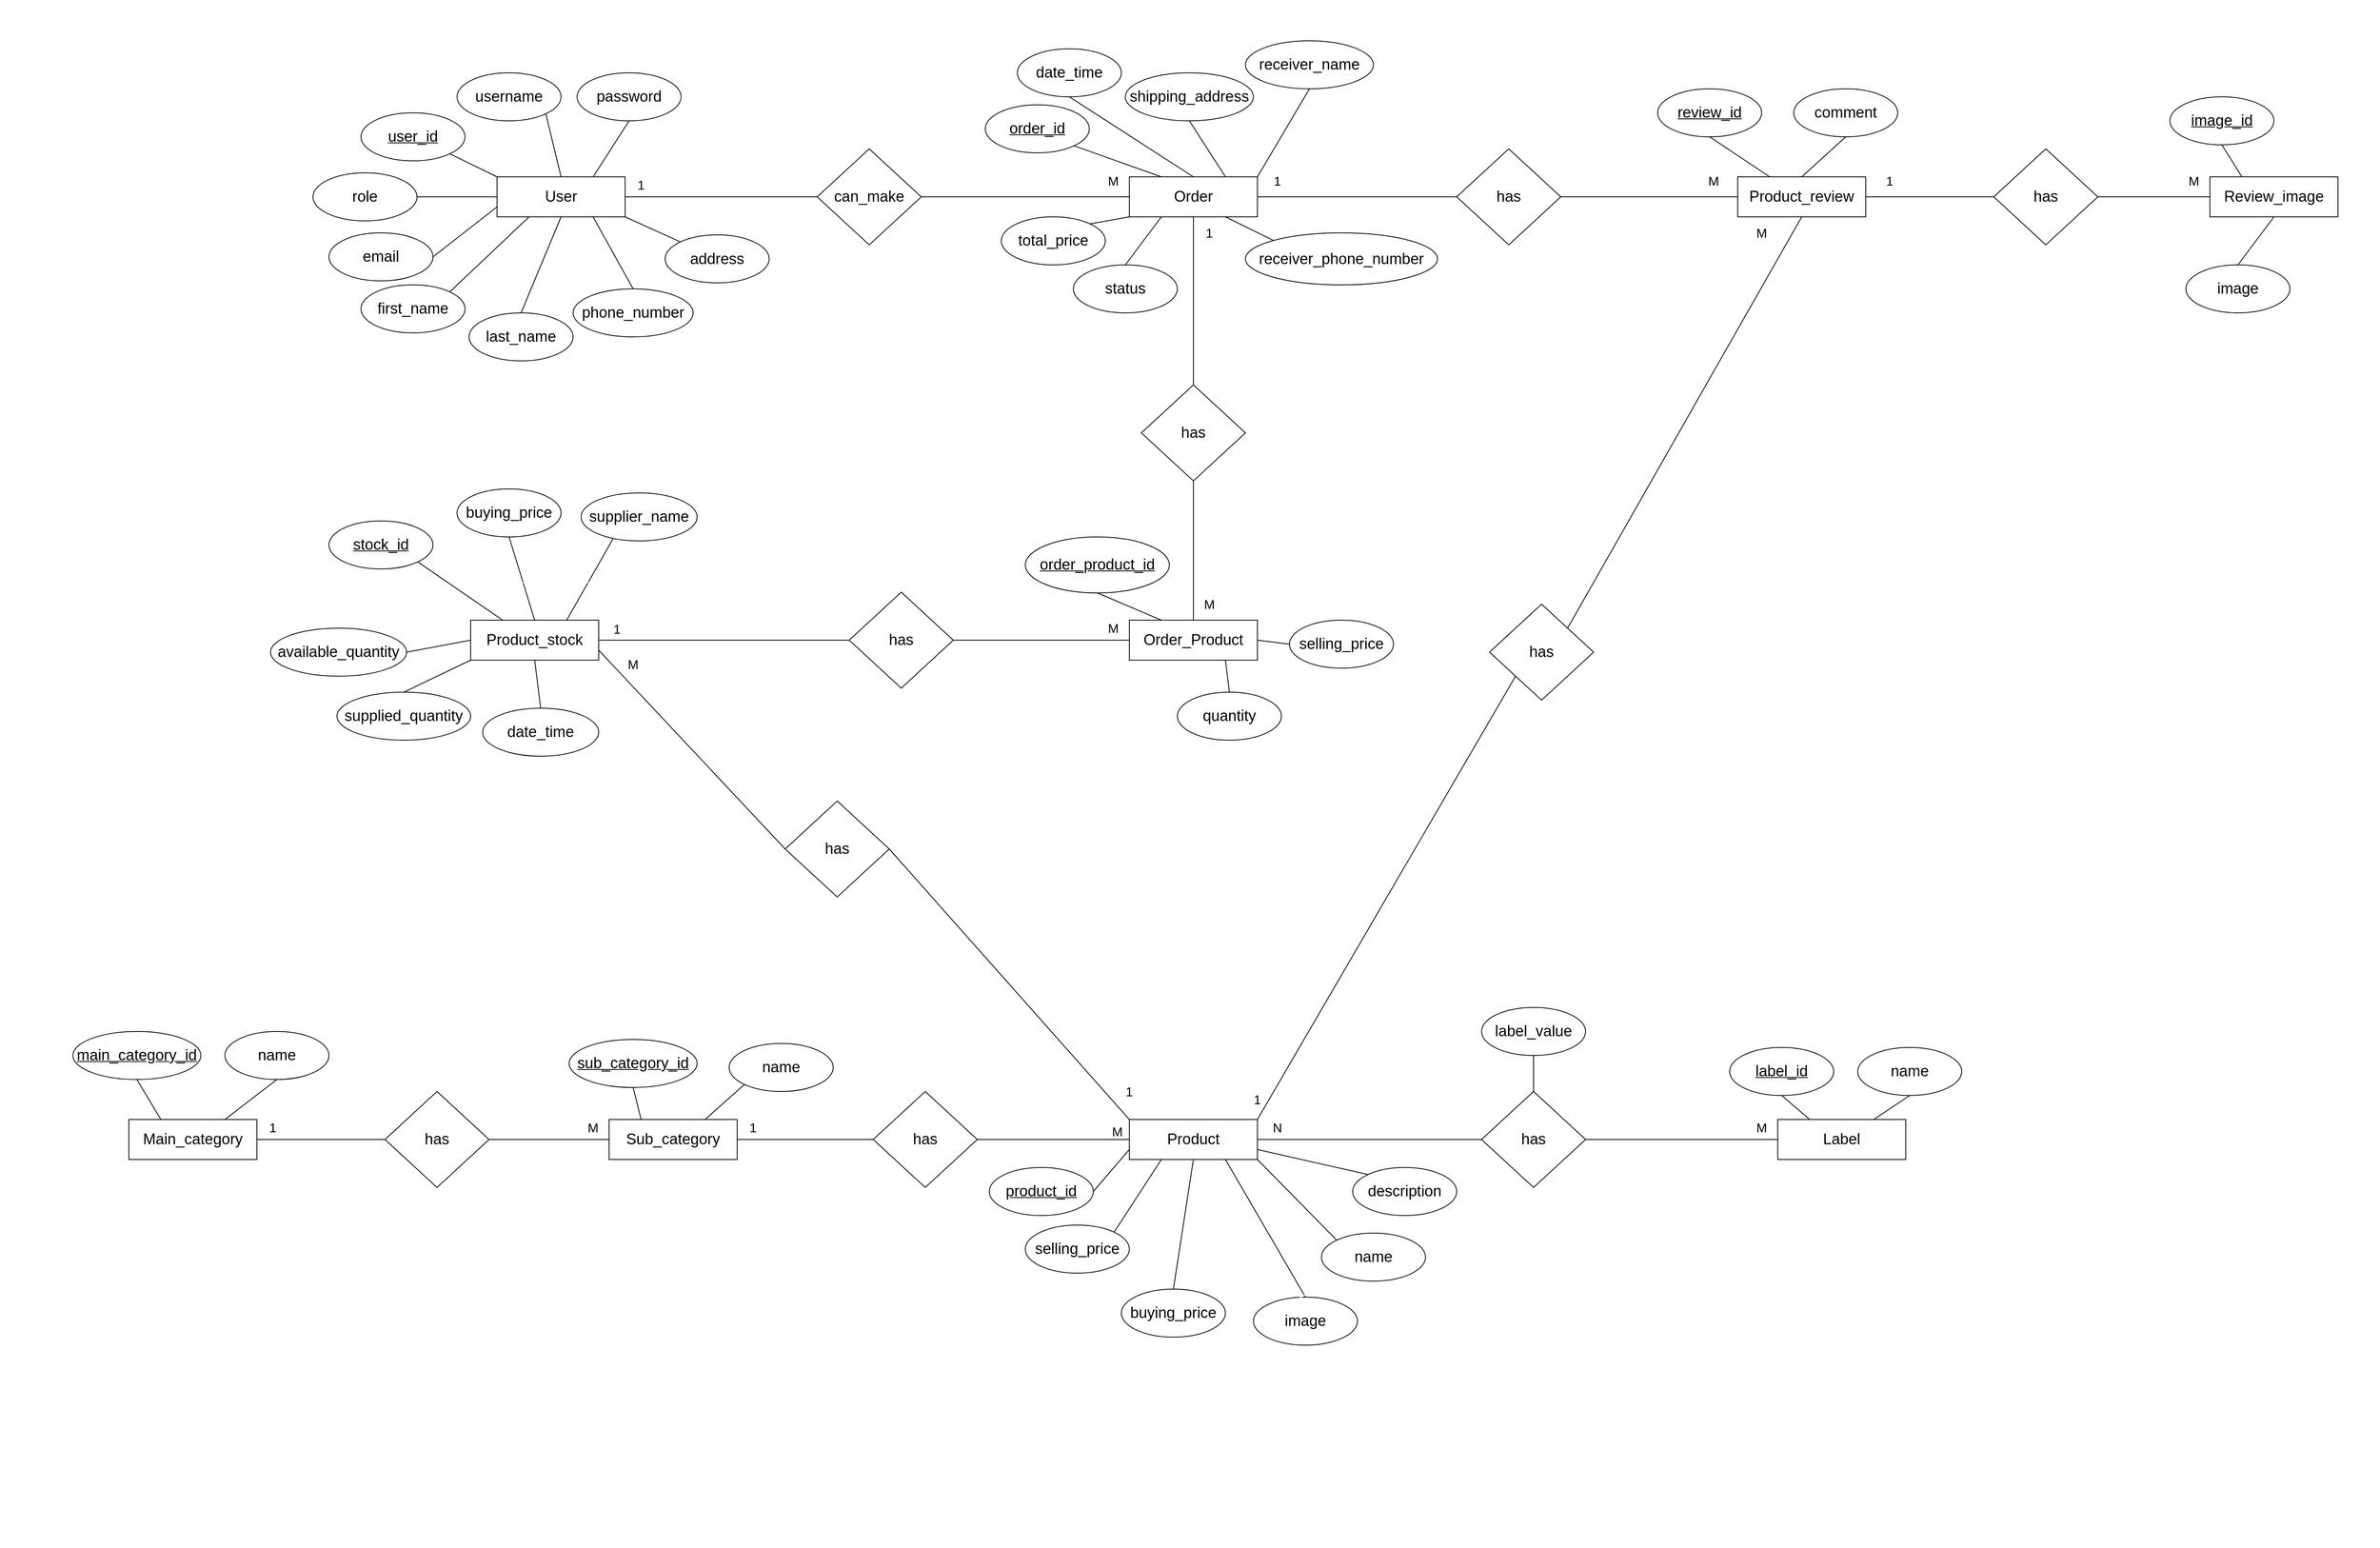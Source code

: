 <mxfile version="22.1.2" type="device">
  <diagram name="Page-1" id="7Yz-imdZJKy3MIvvR51y">
    <mxGraphModel dx="1883" dy="1245" grid="1" gridSize="10" guides="1" tooltips="1" connect="1" arrows="1" fold="1" page="1" pageScale="1" pageWidth="1169" pageHeight="827" math="0" shadow="0">
      <root>
        <mxCell id="0" />
        <mxCell id="1" parent="0" />
        <mxCell id="LKxDc_k9m3ftpOgiHhwN-1" value="&lt;font style=&quot;font-size: 19px;&quot;&gt;User&lt;/font&gt;" style="rounded=0;whiteSpace=wrap;html=1;" parent="1" vertex="1">
          <mxGeometry x="-30" y="10" width="160" height="50" as="geometry" />
        </mxCell>
        <mxCell id="LKxDc_k9m3ftpOgiHhwN-2" value="&lt;font style=&quot;font-size: 19px;&quot;&gt;Product&lt;/font&gt;" style="rounded=0;whiteSpace=wrap;html=1;" parent="1" vertex="1">
          <mxGeometry x="760" y="1188" width="160" height="50" as="geometry" />
        </mxCell>
        <mxCell id="LKxDc_k9m3ftpOgiHhwN-3" value="&lt;font style=&quot;font-size: 19px;&quot;&gt;Sub_category&lt;/font&gt;" style="rounded=0;whiteSpace=wrap;html=1;" parent="1" vertex="1">
          <mxGeometry x="110" y="1188" width="160" height="50" as="geometry" />
        </mxCell>
        <mxCell id="LKxDc_k9m3ftpOgiHhwN-4" value="&lt;font style=&quot;font-size: 19px;&quot;&gt;Label&lt;/font&gt;" style="rounded=0;whiteSpace=wrap;html=1;" parent="1" vertex="1">
          <mxGeometry x="1570" y="1188" width="160" height="50" as="geometry" />
        </mxCell>
        <mxCell id="LKxDc_k9m3ftpOgiHhwN-5" value="&lt;font style=&quot;font-size: 19px;&quot;&gt;Order&lt;/font&gt;" style="rounded=0;whiteSpace=wrap;html=1;" parent="1" vertex="1">
          <mxGeometry x="760" y="10" width="160" height="50" as="geometry" />
        </mxCell>
        <mxCell id="LKxDc_k9m3ftpOgiHhwN-6" value="&lt;font style=&quot;font-size: 19px;&quot;&gt;can_make&lt;/font&gt;" style="rhombus;whiteSpace=wrap;html=1;" parent="1" vertex="1">
          <mxGeometry x="370" y="-25" width="130" height="120" as="geometry" />
        </mxCell>
        <mxCell id="LKxDc_k9m3ftpOgiHhwN-7" value="" style="endArrow=none;html=1;rounded=0;exitX=1;exitY=0.5;exitDx=0;exitDy=0;" parent="1" source="LKxDc_k9m3ftpOgiHhwN-1" target="LKxDc_k9m3ftpOgiHhwN-6" edge="1">
          <mxGeometry width="50" height="50" relative="1" as="geometry">
            <mxPoint x="500" y="330" as="sourcePoint" />
            <mxPoint x="550" y="280" as="targetPoint" />
          </mxGeometry>
        </mxCell>
        <mxCell id="LKxDc_k9m3ftpOgiHhwN-8" value="" style="endArrow=none;html=1;rounded=0;exitX=1;exitY=0.5;exitDx=0;exitDy=0;entryX=0;entryY=0.5;entryDx=0;entryDy=0;" parent="1" source="LKxDc_k9m3ftpOgiHhwN-6" target="LKxDc_k9m3ftpOgiHhwN-5" edge="1">
          <mxGeometry width="50" height="50" relative="1" as="geometry">
            <mxPoint x="500" y="144.5" as="sourcePoint" />
            <mxPoint x="590" y="160" as="targetPoint" />
          </mxGeometry>
        </mxCell>
        <mxCell id="LKxDc_k9m3ftpOgiHhwN-9" value="&lt;font style=&quot;font-size: 16px;&quot;&gt;M&lt;/font&gt;" style="text;html=1;strokeColor=none;fillColor=none;align=center;verticalAlign=middle;whiteSpace=wrap;rounded=0;" parent="1" vertex="1">
          <mxGeometry x="710" width="60" height="30" as="geometry" />
        </mxCell>
        <mxCell id="LKxDc_k9m3ftpOgiHhwN-10" value="&lt;font style=&quot;font-size: 16px;&quot;&gt;1&lt;/font&gt;" style="text;html=1;strokeColor=none;fillColor=none;align=center;verticalAlign=middle;whiteSpace=wrap;rounded=0;" parent="1" vertex="1">
          <mxGeometry x="120" y="5" width="60" height="30" as="geometry" />
        </mxCell>
        <mxCell id="LKxDc_k9m3ftpOgiHhwN-11" value="&lt;font style=&quot;font-size: 19px;&quot;&gt;has&lt;/font&gt;" style="rhombus;whiteSpace=wrap;html=1;" parent="1" vertex="1">
          <mxGeometry x="440" y="1153" width="130" height="120" as="geometry" />
        </mxCell>
        <mxCell id="LKxDc_k9m3ftpOgiHhwN-12" value="" style="endArrow=none;html=1;rounded=0;entryX=0;entryY=0.5;entryDx=0;entryDy=0;exitX=1;exitY=0.5;exitDx=0;exitDy=0;" parent="1" source="LKxDc_k9m3ftpOgiHhwN-3" target="LKxDc_k9m3ftpOgiHhwN-11" edge="1">
          <mxGeometry width="50" height="50" relative="1" as="geometry">
            <mxPoint x="1130" y="878" as="sourcePoint" />
            <mxPoint x="1140" y="988" as="targetPoint" />
          </mxGeometry>
        </mxCell>
        <mxCell id="LKxDc_k9m3ftpOgiHhwN-13" value="" style="endArrow=none;html=1;rounded=0;exitX=0;exitY=0.5;exitDx=0;exitDy=0;entryX=1;entryY=0.5;entryDx=0;entryDy=0;" parent="1" source="LKxDc_k9m3ftpOgiHhwN-2" target="LKxDc_k9m3ftpOgiHhwN-11" edge="1">
          <mxGeometry width="50" height="50" relative="1" as="geometry">
            <mxPoint x="240" y="878" as="sourcePoint" />
            <mxPoint x="350" y="878" as="targetPoint" />
          </mxGeometry>
        </mxCell>
        <mxCell id="LKxDc_k9m3ftpOgiHhwN-14" value="&lt;font style=&quot;font-size: 16px;&quot;&gt;1&lt;/font&gt;" style="text;html=1;strokeColor=none;fillColor=none;align=center;verticalAlign=middle;whiteSpace=wrap;rounded=0;" parent="1" vertex="1">
          <mxGeometry x="260" y="1183" width="60" height="30" as="geometry" />
        </mxCell>
        <mxCell id="LKxDc_k9m3ftpOgiHhwN-17" value="" style="endArrow=none;html=1;rounded=0;exitX=0.5;exitY=1;exitDx=0;exitDy=0;entryX=0.5;entryY=0;entryDx=0;entryDy=0;" parent="1" source="LKxDc_k9m3ftpOgiHhwN-5" target="8OxAJjgefpx5JHrnj4Tz-42" edge="1">
          <mxGeometry width="50" height="50" relative="1" as="geometry">
            <mxPoint x="860" y="320" as="sourcePoint" />
            <mxPoint x="840" y="280" as="targetPoint" />
          </mxGeometry>
        </mxCell>
        <mxCell id="LKxDc_k9m3ftpOgiHhwN-19" value="&lt;font style=&quot;font-size: 16px;&quot;&gt;1&lt;br&gt;&lt;/font&gt;" style="text;html=1;strokeColor=none;fillColor=none;align=center;verticalAlign=middle;whiteSpace=wrap;rounded=0;" parent="1" vertex="1">
          <mxGeometry x="830" y="65" width="60" height="30" as="geometry" />
        </mxCell>
        <mxCell id="LKxDc_k9m3ftpOgiHhwN-20" value="&lt;font style=&quot;font-size: 16px;&quot;&gt;M&lt;/font&gt;" style="text;html=1;strokeColor=none;fillColor=none;align=center;verticalAlign=middle;whiteSpace=wrap;rounded=0;" parent="1" vertex="1">
          <mxGeometry x="715" y="1188" width="60" height="30" as="geometry" />
        </mxCell>
        <mxCell id="LKxDc_k9m3ftpOgiHhwN-21" value="&lt;font style=&quot;font-size: 19px;&quot;&gt;has&lt;/font&gt;" style="rhombus;whiteSpace=wrap;html=1;" parent="1" vertex="1">
          <mxGeometry x="1200" y="1153" width="130" height="120" as="geometry" />
        </mxCell>
        <mxCell id="LKxDc_k9m3ftpOgiHhwN-22" value="" style="endArrow=none;html=1;rounded=0;exitX=1;exitY=0.5;exitDx=0;exitDy=0;entryX=0;entryY=0.5;entryDx=0;entryDy=0;" parent="1" source="LKxDc_k9m3ftpOgiHhwN-2" target="LKxDc_k9m3ftpOgiHhwN-21" edge="1">
          <mxGeometry width="50" height="50" relative="1" as="geometry">
            <mxPoint x="1320" y="662.5" as="sourcePoint" />
            <mxPoint x="1440" y="662.5" as="targetPoint" />
          </mxGeometry>
        </mxCell>
        <mxCell id="LKxDc_k9m3ftpOgiHhwN-23" value="" style="endArrow=none;html=1;rounded=0;exitX=1;exitY=0.5;exitDx=0;exitDy=0;entryX=0;entryY=0.5;entryDx=0;entryDy=0;" parent="1" source="LKxDc_k9m3ftpOgiHhwN-21" target="LKxDc_k9m3ftpOgiHhwN-4" edge="1">
          <mxGeometry width="50" height="50" relative="1" as="geometry">
            <mxPoint x="790" y="683" as="sourcePoint" />
            <mxPoint x="910" y="683" as="targetPoint" />
          </mxGeometry>
        </mxCell>
        <mxCell id="LKxDc_k9m3ftpOgiHhwN-24" value="&lt;font style=&quot;font-size: 16px;&quot;&gt;M&lt;/font&gt;" style="text;html=1;strokeColor=none;fillColor=none;align=center;verticalAlign=middle;whiteSpace=wrap;rounded=0;" parent="1" vertex="1">
          <mxGeometry x="1520" y="1183" width="60" height="30" as="geometry" />
        </mxCell>
        <mxCell id="LKxDc_k9m3ftpOgiHhwN-25" value="&lt;font style=&quot;font-size: 16px;&quot;&gt;N&lt;/font&gt;" style="text;html=1;strokeColor=none;fillColor=none;align=center;verticalAlign=middle;whiteSpace=wrap;rounded=0;" parent="1" vertex="1">
          <mxGeometry x="915" y="1183" width="60" height="30" as="geometry" />
        </mxCell>
        <mxCell id="LKxDc_k9m3ftpOgiHhwN-26" value="&lt;font style=&quot;font-size: 19px;&quot;&gt;first_name&lt;/font&gt;" style="ellipse;whiteSpace=wrap;html=1;" parent="1" vertex="1">
          <mxGeometry x="-200" y="145" width="130" height="60" as="geometry" />
        </mxCell>
        <mxCell id="LKxDc_k9m3ftpOgiHhwN-27" value="&lt;font style=&quot;font-size: 19px;&quot;&gt;phone_number&lt;/font&gt;" style="ellipse;whiteSpace=wrap;html=1;" parent="1" vertex="1">
          <mxGeometry x="65" y="150" width="150" height="60" as="geometry" />
        </mxCell>
        <mxCell id="LKxDc_k9m3ftpOgiHhwN-28" value="&lt;font style=&quot;font-size: 19px;&quot;&gt;last_name&lt;/font&gt;" style="ellipse;whiteSpace=wrap;html=1;" parent="1" vertex="1">
          <mxGeometry x="-65" y="180" width="130" height="60" as="geometry" />
        </mxCell>
        <mxCell id="LKxDc_k9m3ftpOgiHhwN-29" value="&lt;font style=&quot;font-size: 19px;&quot;&gt;password&lt;/font&gt;" style="ellipse;whiteSpace=wrap;html=1;" parent="1" vertex="1">
          <mxGeometry x="70" y="-120" width="130" height="60" as="geometry" />
        </mxCell>
        <mxCell id="LKxDc_k9m3ftpOgiHhwN-30" value="&lt;font style=&quot;font-size: 19px;&quot;&gt;username&lt;/font&gt;" style="ellipse;whiteSpace=wrap;html=1;" parent="1" vertex="1">
          <mxGeometry x="-80" y="-120" width="130" height="60" as="geometry" />
        </mxCell>
        <mxCell id="LKxDc_k9m3ftpOgiHhwN-31" value="&lt;font style=&quot;font-size: 19px;&quot;&gt;&lt;u&gt;user_id&lt;/u&gt;&lt;/font&gt;" style="ellipse;whiteSpace=wrap;html=1;" parent="1" vertex="1">
          <mxGeometry x="-200" y="-70" width="130" height="60" as="geometry" />
        </mxCell>
        <mxCell id="LKxDc_k9m3ftpOgiHhwN-32" value="&lt;font style=&quot;font-size: 19px;&quot;&gt;address&lt;/font&gt;" style="ellipse;whiteSpace=wrap;html=1;" parent="1" vertex="1">
          <mxGeometry x="180" y="82.5" width="130" height="60" as="geometry" />
        </mxCell>
        <mxCell id="LKxDc_k9m3ftpOgiHhwN-33" value="&lt;font style=&quot;font-size: 19px;&quot;&gt;email&lt;/font&gt;" style="ellipse;whiteSpace=wrap;html=1;" parent="1" vertex="1">
          <mxGeometry x="-240" y="80" width="130" height="60" as="geometry" />
        </mxCell>
        <mxCell id="LKxDc_k9m3ftpOgiHhwN-34" value="" style="endArrow=none;html=1;rounded=0;exitX=1;exitY=1;exitDx=0;exitDy=0;entryX=0.5;entryY=0;entryDx=0;entryDy=0;" parent="1" source="LKxDc_k9m3ftpOgiHhwN-30" target="LKxDc_k9m3ftpOgiHhwN-1" edge="1">
          <mxGeometry width="50" height="50" relative="1" as="geometry">
            <mxPoint x="270" y="220" as="sourcePoint" />
            <mxPoint x="320" y="170" as="targetPoint" />
          </mxGeometry>
        </mxCell>
        <mxCell id="LKxDc_k9m3ftpOgiHhwN-35" value="" style="endArrow=none;html=1;rounded=0;exitX=0.25;exitY=1;exitDx=0;exitDy=0;entryX=1;entryY=0;entryDx=0;entryDy=0;" parent="1" source="LKxDc_k9m3ftpOgiHhwN-1" target="LKxDc_k9m3ftpOgiHhwN-26" edge="1">
          <mxGeometry width="50" height="50" relative="1" as="geometry">
            <mxPoint x="101" y="41" as="sourcePoint" />
            <mxPoint x="170" y="130" as="targetPoint" />
          </mxGeometry>
        </mxCell>
        <mxCell id="LKxDc_k9m3ftpOgiHhwN-36" value="" style="endArrow=none;html=1;rounded=0;exitX=0.5;exitY=1;exitDx=0;exitDy=0;entryX=0.5;entryY=0;entryDx=0;entryDy=0;" parent="1" source="LKxDc_k9m3ftpOgiHhwN-1" target="LKxDc_k9m3ftpOgiHhwN-28" edge="1">
          <mxGeometry width="50" height="50" relative="1" as="geometry">
            <mxPoint x="111" y="51" as="sourcePoint" />
            <mxPoint x="180" y="140" as="targetPoint" />
          </mxGeometry>
        </mxCell>
        <mxCell id="LKxDc_k9m3ftpOgiHhwN-37" value="" style="endArrow=none;html=1;rounded=0;exitX=0.75;exitY=1;exitDx=0;exitDy=0;entryX=0.5;entryY=0;entryDx=0;entryDy=0;" parent="1" source="LKxDc_k9m3ftpOgiHhwN-1" target="LKxDc_k9m3ftpOgiHhwN-27" edge="1">
          <mxGeometry width="50" height="50" relative="1" as="geometry">
            <mxPoint x="121" y="61" as="sourcePoint" />
            <mxPoint x="190" y="150" as="targetPoint" />
          </mxGeometry>
        </mxCell>
        <mxCell id="LKxDc_k9m3ftpOgiHhwN-38" value="" style="endArrow=none;html=1;rounded=0;exitX=1;exitY=1;exitDx=0;exitDy=0;entryX=0;entryY=0;entryDx=0;entryDy=0;" parent="1" source="LKxDc_k9m3ftpOgiHhwN-1" target="LKxDc_k9m3ftpOgiHhwN-32" edge="1">
          <mxGeometry width="50" height="50" relative="1" as="geometry">
            <mxPoint x="131" y="71" as="sourcePoint" />
            <mxPoint x="200" y="160" as="targetPoint" />
          </mxGeometry>
        </mxCell>
        <mxCell id="LKxDc_k9m3ftpOgiHhwN-39" value="" style="endArrow=none;html=1;rounded=0;exitX=0.5;exitY=1;exitDx=0;exitDy=0;entryX=0.75;entryY=0;entryDx=0;entryDy=0;" parent="1" source="LKxDc_k9m3ftpOgiHhwN-29" target="LKxDc_k9m3ftpOgiHhwN-1" edge="1">
          <mxGeometry width="50" height="50" relative="1" as="geometry">
            <mxPoint x="141" y="81" as="sourcePoint" />
            <mxPoint x="210" y="170" as="targetPoint" />
          </mxGeometry>
        </mxCell>
        <mxCell id="LKxDc_k9m3ftpOgiHhwN-41" value="" style="endArrow=none;html=1;rounded=0;exitX=1;exitY=1;exitDx=0;exitDy=0;entryX=0;entryY=0;entryDx=0;entryDy=0;" parent="1" source="LKxDc_k9m3ftpOgiHhwN-31" target="LKxDc_k9m3ftpOgiHhwN-1" edge="1">
          <mxGeometry width="50" height="50" relative="1" as="geometry">
            <mxPoint x="161" y="101" as="sourcePoint" />
            <mxPoint x="230" y="190" as="targetPoint" />
          </mxGeometry>
        </mxCell>
        <mxCell id="LKxDc_k9m3ftpOgiHhwN-42" value="" style="endArrow=none;html=1;rounded=0;exitX=1;exitY=0.5;exitDx=0;exitDy=0;entryX=0;entryY=0.75;entryDx=0;entryDy=0;" parent="1" source="LKxDc_k9m3ftpOgiHhwN-33" target="LKxDc_k9m3ftpOgiHhwN-1" edge="1">
          <mxGeometry width="50" height="50" relative="1" as="geometry">
            <mxPoint x="171" y="111" as="sourcePoint" />
            <mxPoint x="240" y="200" as="targetPoint" />
          </mxGeometry>
        </mxCell>
        <mxCell id="LKxDc_k9m3ftpOgiHhwN-43" value="&lt;font style=&quot;font-size: 19px;&quot;&gt;total_price&lt;br&gt;&lt;/font&gt;" style="ellipse;whiteSpace=wrap;html=1;" parent="1" vertex="1">
          <mxGeometry x="600" y="60" width="130" height="60" as="geometry" />
        </mxCell>
        <mxCell id="LKxDc_k9m3ftpOgiHhwN-44" value="&lt;font style=&quot;font-size: 19px;&quot;&gt;date_time&lt;/font&gt;" style="ellipse;whiteSpace=wrap;html=1;" parent="1" vertex="1">
          <mxGeometry x="620" y="-150" width="130" height="60" as="geometry" />
        </mxCell>
        <mxCell id="LKxDc_k9m3ftpOgiHhwN-45" value="&lt;font style=&quot;font-size: 19px;&quot;&gt;&lt;u&gt;order_id&lt;/u&gt;&lt;/font&gt;" style="ellipse;whiteSpace=wrap;html=1;" parent="1" vertex="1">
          <mxGeometry x="580" y="-80" width="130" height="60" as="geometry" />
        </mxCell>
        <mxCell id="LKxDc_k9m3ftpOgiHhwN-46" value="&lt;font style=&quot;font-size: 19px;&quot;&gt;status&lt;/font&gt;" style="ellipse;whiteSpace=wrap;html=1;" parent="1" vertex="1">
          <mxGeometry x="690" y="120" width="130" height="60" as="geometry" />
        </mxCell>
        <mxCell id="LKxDc_k9m3ftpOgiHhwN-47" value="" style="endArrow=none;html=1;rounded=0;exitX=0.5;exitY=0;exitDx=0;exitDy=0;entryX=0.5;entryY=1;entryDx=0;entryDy=0;" parent="1" source="LKxDc_k9m3ftpOgiHhwN-5" target="LKxDc_k9m3ftpOgiHhwN-44" edge="1">
          <mxGeometry width="50" height="50" relative="1" as="geometry">
            <mxPoint x="680" y="255" as="sourcePoint" />
            <mxPoint x="730" y="205" as="targetPoint" />
          </mxGeometry>
        </mxCell>
        <mxCell id="LKxDc_k9m3ftpOgiHhwN-48" value="" style="endArrow=none;html=1;rounded=0;exitX=0.5;exitY=0;exitDx=0;exitDy=0;entryX=0.25;entryY=1;entryDx=0;entryDy=0;" parent="1" source="LKxDc_k9m3ftpOgiHhwN-46" target="LKxDc_k9m3ftpOgiHhwN-5" edge="1">
          <mxGeometry width="50" height="50" relative="1" as="geometry">
            <mxPoint x="680" y="220" as="sourcePoint" />
            <mxPoint x="730" y="170" as="targetPoint" />
          </mxGeometry>
        </mxCell>
        <mxCell id="LKxDc_k9m3ftpOgiHhwN-49" value="" style="endArrow=none;html=1;rounded=0;exitX=1;exitY=1;exitDx=0;exitDy=0;entryX=0.25;entryY=0;entryDx=0;entryDy=0;" parent="1" source="LKxDc_k9m3ftpOgiHhwN-45" target="LKxDc_k9m3ftpOgiHhwN-5" edge="1">
          <mxGeometry width="50" height="50" relative="1" as="geometry">
            <mxPoint x="680" y="220" as="sourcePoint" />
            <mxPoint x="730" y="170" as="targetPoint" />
          </mxGeometry>
        </mxCell>
        <mxCell id="LKxDc_k9m3ftpOgiHhwN-50" value="" style="endArrow=none;html=1;rounded=0;exitX=1;exitY=0;exitDx=0;exitDy=0;entryX=0;entryY=1;entryDx=0;entryDy=0;" parent="1" source="LKxDc_k9m3ftpOgiHhwN-43" target="LKxDc_k9m3ftpOgiHhwN-5" edge="1">
          <mxGeometry width="50" height="50" relative="1" as="geometry">
            <mxPoint x="680" y="220" as="sourcePoint" />
            <mxPoint x="730" y="170" as="targetPoint" />
          </mxGeometry>
        </mxCell>
        <mxCell id="LKxDc_k9m3ftpOgiHhwN-51" value="&lt;font style=&quot;font-size: 19px;&quot;&gt;buying_price&lt;/font&gt;" style="ellipse;whiteSpace=wrap;html=1;" parent="1" vertex="1">
          <mxGeometry x="750" y="1400" width="130" height="60" as="geometry" />
        </mxCell>
        <mxCell id="LKxDc_k9m3ftpOgiHhwN-52" value="&lt;font style=&quot;font-size: 19px;&quot;&gt;description&lt;/font&gt;" style="ellipse;whiteSpace=wrap;html=1;" parent="1" vertex="1">
          <mxGeometry x="1039" y="1248" width="130" height="60" as="geometry" />
        </mxCell>
        <mxCell id="LKxDc_k9m3ftpOgiHhwN-54" value="&lt;font style=&quot;font-size: 19px;&quot;&gt;&lt;u&gt;product_id&lt;/u&gt;&lt;/font&gt;" style="ellipse;whiteSpace=wrap;html=1;" parent="1" vertex="1">
          <mxGeometry x="585" y="1248" width="130" height="60" as="geometry" />
        </mxCell>
        <mxCell id="LKxDc_k9m3ftpOgiHhwN-55" value="&lt;font style=&quot;font-size: 19px;&quot;&gt;image&lt;/font&gt;" style="ellipse;whiteSpace=wrap;html=1;" parent="1" vertex="1">
          <mxGeometry x="915" y="1410" width="130" height="60" as="geometry" />
        </mxCell>
        <mxCell id="LKxDc_k9m3ftpOgiHhwN-56" value="" style="endArrow=none;html=1;rounded=0;entryX=0.75;entryY=1;entryDx=0;entryDy=0;exitX=0.5;exitY=0;exitDx=0;exitDy=0;" parent="1" source="LKxDc_k9m3ftpOgiHhwN-55" target="LKxDc_k9m3ftpOgiHhwN-2" edge="1">
          <mxGeometry width="50" height="50" relative="1" as="geometry">
            <mxPoint x="1030" y="738" as="sourcePoint" />
            <mxPoint x="1080" y="688" as="targetPoint" />
          </mxGeometry>
        </mxCell>
        <mxCell id="LKxDc_k9m3ftpOgiHhwN-57" value="" style="endArrow=none;html=1;rounded=0;entryX=1;entryY=0.5;entryDx=0;entryDy=0;exitX=0;exitY=0.75;exitDx=0;exitDy=0;" parent="1" source="LKxDc_k9m3ftpOgiHhwN-2" target="LKxDc_k9m3ftpOgiHhwN-54" edge="1">
          <mxGeometry width="50" height="50" relative="1" as="geometry">
            <mxPoint x="1030" y="738" as="sourcePoint" />
            <mxPoint x="1080" y="688" as="targetPoint" />
          </mxGeometry>
        </mxCell>
        <mxCell id="LKxDc_k9m3ftpOgiHhwN-58" value="" style="endArrow=none;html=1;rounded=0;entryX=0;entryY=0;entryDx=0;entryDy=0;exitX=1;exitY=1;exitDx=0;exitDy=0;" parent="1" source="LKxDc_k9m3ftpOgiHhwN-2" target="LKxDc_k9m3ftpOgiHhwN-53" edge="1">
          <mxGeometry width="50" height="50" relative="1" as="geometry">
            <mxPoint x="1030" y="738" as="sourcePoint" />
            <mxPoint x="1080" y="688" as="targetPoint" />
          </mxGeometry>
        </mxCell>
        <mxCell id="LKxDc_k9m3ftpOgiHhwN-59" value="" style="endArrow=none;html=1;rounded=0;entryX=0;entryY=0;entryDx=0;entryDy=0;exitX=1;exitY=0.75;exitDx=0;exitDy=0;" parent="1" source="LKxDc_k9m3ftpOgiHhwN-2" target="LKxDc_k9m3ftpOgiHhwN-52" edge="1">
          <mxGeometry width="50" height="50" relative="1" as="geometry">
            <mxPoint x="1030" y="738" as="sourcePoint" />
            <mxPoint x="1080" y="688" as="targetPoint" />
          </mxGeometry>
        </mxCell>
        <mxCell id="LKxDc_k9m3ftpOgiHhwN-60" value="" style="endArrow=none;html=1;rounded=0;exitX=0.5;exitY=0;exitDx=0;exitDy=0;entryX=0.5;entryY=1;entryDx=0;entryDy=0;" parent="1" source="LKxDc_k9m3ftpOgiHhwN-51" target="LKxDc_k9m3ftpOgiHhwN-2" edge="1">
          <mxGeometry width="50" height="50" relative="1" as="geometry">
            <mxPoint x="1030" y="738" as="sourcePoint" />
            <mxPoint x="1080" y="688" as="targetPoint" />
          </mxGeometry>
        </mxCell>
        <mxCell id="LKxDc_k9m3ftpOgiHhwN-66" value="&lt;font style=&quot;font-size: 19px;&quot;&gt;&lt;u&gt;sub_category_id&lt;/u&gt;&lt;/font&gt;" style="ellipse;whiteSpace=wrap;html=1;" parent="1" vertex="1">
          <mxGeometry x="60" y="1088" width="160" height="60" as="geometry" />
        </mxCell>
        <mxCell id="LKxDc_k9m3ftpOgiHhwN-67" value="&lt;font style=&quot;font-size: 19px;&quot;&gt;name&lt;/font&gt;" style="ellipse;whiteSpace=wrap;html=1;" parent="1" vertex="1">
          <mxGeometry x="260" y="1093" width="130" height="60" as="geometry" />
        </mxCell>
        <mxCell id="LKxDc_k9m3ftpOgiHhwN-68" value="" style="endArrow=none;html=1;rounded=0;exitX=0.75;exitY=0;exitDx=0;exitDy=0;entryX=0;entryY=1;entryDx=0;entryDy=0;" parent="1" source="LKxDc_k9m3ftpOgiHhwN-3" target="LKxDc_k9m3ftpOgiHhwN-67" edge="1">
          <mxGeometry width="50" height="50" relative="1" as="geometry">
            <mxPoint x="290" y="1028" as="sourcePoint" />
            <mxPoint x="340" y="978" as="targetPoint" />
          </mxGeometry>
        </mxCell>
        <mxCell id="LKxDc_k9m3ftpOgiHhwN-69" value="" style="endArrow=none;html=1;rounded=0;exitX=0.25;exitY=0;exitDx=0;exitDy=0;entryX=0.5;entryY=1;entryDx=0;entryDy=0;" parent="1" source="LKxDc_k9m3ftpOgiHhwN-3" target="LKxDc_k9m3ftpOgiHhwN-66" edge="1">
          <mxGeometry width="50" height="50" relative="1" as="geometry">
            <mxPoint x="290" y="1028" as="sourcePoint" />
            <mxPoint x="340" y="978" as="targetPoint" />
          </mxGeometry>
        </mxCell>
        <mxCell id="LKxDc_k9m3ftpOgiHhwN-71" value="&lt;font style=&quot;font-size: 19px;&quot;&gt;&lt;u&gt;label_id&lt;/u&gt;&lt;/font&gt;" style="ellipse;whiteSpace=wrap;html=1;" parent="1" vertex="1">
          <mxGeometry x="1510" y="1098" width="130" height="60" as="geometry" />
        </mxCell>
        <mxCell id="LKxDc_k9m3ftpOgiHhwN-72" value="&lt;font style=&quot;font-size: 19px;&quot;&gt;name&lt;/font&gt;" style="ellipse;whiteSpace=wrap;html=1;" parent="1" vertex="1">
          <mxGeometry x="1670" y="1098" width="130" height="60" as="geometry" />
        </mxCell>
        <mxCell id="LKxDc_k9m3ftpOgiHhwN-73" value="" style="endArrow=none;html=1;rounded=0;exitX=0.75;exitY=0;exitDx=0;exitDy=0;entryX=0.5;entryY=1;entryDx=0;entryDy=0;" parent="1" source="LKxDc_k9m3ftpOgiHhwN-4" target="LKxDc_k9m3ftpOgiHhwN-72" edge="1">
          <mxGeometry width="50" height="50" relative="1" as="geometry">
            <mxPoint x="1180" y="1028" as="sourcePoint" />
            <mxPoint x="1230" y="978" as="targetPoint" />
          </mxGeometry>
        </mxCell>
        <mxCell id="LKxDc_k9m3ftpOgiHhwN-74" value="" style="endArrow=none;html=1;rounded=0;exitX=0.25;exitY=0;exitDx=0;exitDy=0;entryX=0.5;entryY=1;entryDx=0;entryDy=0;" parent="1" source="LKxDc_k9m3ftpOgiHhwN-4" target="LKxDc_k9m3ftpOgiHhwN-71" edge="1">
          <mxGeometry width="50" height="50" relative="1" as="geometry">
            <mxPoint x="1180" y="1028" as="sourcePoint" />
            <mxPoint x="1230" y="978" as="targetPoint" />
          </mxGeometry>
        </mxCell>
        <mxCell id="LKxDc_k9m3ftpOgiHhwN-75" value="&lt;font style=&quot;font-size: 19px;&quot;&gt;label_value&lt;/font&gt;" style="ellipse;whiteSpace=wrap;html=1;" parent="1" vertex="1">
          <mxGeometry x="1200" y="1048" width="130" height="60" as="geometry" />
        </mxCell>
        <mxCell id="LKxDc_k9m3ftpOgiHhwN-76" value="" style="endArrow=none;html=1;rounded=0;entryX=0.5;entryY=1;entryDx=0;entryDy=0;exitX=0.5;exitY=0;exitDx=0;exitDy=0;" parent="1" source="LKxDc_k9m3ftpOgiHhwN-21" target="LKxDc_k9m3ftpOgiHhwN-75" edge="1">
          <mxGeometry width="50" height="50" relative="1" as="geometry">
            <mxPoint x="1030" y="1108" as="sourcePoint" />
            <mxPoint x="1080" y="1058" as="targetPoint" />
          </mxGeometry>
        </mxCell>
        <mxCell id="LKxDc_k9m3ftpOgiHhwN-77" value="&lt;font style=&quot;font-size: 19px;&quot;&gt;quantity&lt;/font&gt;" style="ellipse;whiteSpace=wrap;html=1;" parent="1" vertex="1">
          <mxGeometry x="820" y="654" width="130" height="60" as="geometry" />
        </mxCell>
        <mxCell id="LKxDc_k9m3ftpOgiHhwN-78" value="" style="endArrow=none;html=1;rounded=0;exitX=0.75;exitY=1;exitDx=0;exitDy=0;entryX=0.5;entryY=0;entryDx=0;entryDy=0;" parent="1" source="8OxAJjgefpx5JHrnj4Tz-41" target="LKxDc_k9m3ftpOgiHhwN-77" edge="1">
          <mxGeometry width="50" height="50" relative="1" as="geometry">
            <mxPoint x="905" y="474.0" as="sourcePoint" />
            <mxPoint x="860" y="300" as="targetPoint" />
          </mxGeometry>
        </mxCell>
        <mxCell id="xHA2GSmEJA5kGWZ4WnZY-1" value="&lt;font style=&quot;font-size: 19px;&quot;&gt;Main_category&lt;/font&gt;" style="rounded=0;whiteSpace=wrap;html=1;" parent="1" vertex="1">
          <mxGeometry x="-490" y="1188" width="160" height="50" as="geometry" />
        </mxCell>
        <mxCell id="xHA2GSmEJA5kGWZ4WnZY-2" value="&lt;font style=&quot;font-size: 19px;&quot;&gt;&lt;u&gt;main_category_id&lt;/u&gt;&lt;/font&gt;" style="ellipse;whiteSpace=wrap;html=1;" parent="1" vertex="1">
          <mxGeometry x="-560" y="1078" width="160" height="60" as="geometry" />
        </mxCell>
        <mxCell id="xHA2GSmEJA5kGWZ4WnZY-3" value="&lt;font style=&quot;font-size: 19px;&quot;&gt;name&lt;/font&gt;" style="ellipse;whiteSpace=wrap;html=1;" parent="1" vertex="1">
          <mxGeometry x="-370" y="1078" width="130" height="60" as="geometry" />
        </mxCell>
        <mxCell id="xHA2GSmEJA5kGWZ4WnZY-4" value="" style="endArrow=none;html=1;rounded=0;exitX=0.75;exitY=0;exitDx=0;exitDy=0;entryX=0.5;entryY=1;entryDx=0;entryDy=0;" parent="1" source="xHA2GSmEJA5kGWZ4WnZY-1" target="xHA2GSmEJA5kGWZ4WnZY-3" edge="1">
          <mxGeometry width="50" height="50" relative="1" as="geometry">
            <mxPoint x="120" y="1078" as="sourcePoint" />
            <mxPoint x="170" y="1028" as="targetPoint" />
          </mxGeometry>
        </mxCell>
        <mxCell id="xHA2GSmEJA5kGWZ4WnZY-5" value="" style="endArrow=none;html=1;rounded=0;exitX=0.25;exitY=0;exitDx=0;exitDy=0;entryX=0.5;entryY=1;entryDx=0;entryDy=0;" parent="1" source="xHA2GSmEJA5kGWZ4WnZY-1" target="xHA2GSmEJA5kGWZ4WnZY-2" edge="1">
          <mxGeometry width="50" height="50" relative="1" as="geometry">
            <mxPoint x="120" y="1078" as="sourcePoint" />
            <mxPoint x="170" y="1028" as="targetPoint" />
          </mxGeometry>
        </mxCell>
        <mxCell id="xHA2GSmEJA5kGWZ4WnZY-6" value="&lt;font style=&quot;font-size: 19px;&quot;&gt;has&lt;/font&gt;" style="rhombus;whiteSpace=wrap;html=1;" parent="1" vertex="1">
          <mxGeometry x="-170" y="1153" width="130" height="120" as="geometry" />
        </mxCell>
        <mxCell id="xHA2GSmEJA5kGWZ4WnZY-7" value="" style="endArrow=none;html=1;rounded=0;exitX=1;exitY=0.5;exitDx=0;exitDy=0;entryX=0;entryY=0.5;entryDx=0;entryDy=0;" parent="1" source="xHA2GSmEJA5kGWZ4WnZY-6" target="LKxDc_k9m3ftpOgiHhwN-3" edge="1">
          <mxGeometry width="50" height="50" relative="1" as="geometry">
            <mxPoint x="-30" y="1078" as="sourcePoint" />
            <mxPoint x="20" y="1028" as="targetPoint" />
          </mxGeometry>
        </mxCell>
        <mxCell id="xHA2GSmEJA5kGWZ4WnZY-8" value="" style="endArrow=none;html=1;rounded=0;exitX=1;exitY=0.5;exitDx=0;exitDy=0;entryX=0;entryY=0.5;entryDx=0;entryDy=0;" parent="1" source="xHA2GSmEJA5kGWZ4WnZY-1" target="xHA2GSmEJA5kGWZ4WnZY-6" edge="1">
          <mxGeometry width="50" height="50" relative="1" as="geometry">
            <mxPoint x="-30" y="1078" as="sourcePoint" />
            <mxPoint x="20" y="1028" as="targetPoint" />
          </mxGeometry>
        </mxCell>
        <mxCell id="xHA2GSmEJA5kGWZ4WnZY-9" value="&lt;font style=&quot;font-size: 16px;&quot;&gt;1&lt;/font&gt;" style="text;html=1;strokeColor=none;fillColor=none;align=center;verticalAlign=middle;whiteSpace=wrap;rounded=0;" parent="1" vertex="1">
          <mxGeometry x="-340" y="1183" width="60" height="30" as="geometry" />
        </mxCell>
        <mxCell id="xHA2GSmEJA5kGWZ4WnZY-10" value="&lt;font style=&quot;font-size: 16px;&quot;&gt;M&lt;/font&gt;" style="text;html=1;strokeColor=none;fillColor=none;align=center;verticalAlign=middle;whiteSpace=wrap;rounded=0;" parent="1" vertex="1">
          <mxGeometry x="60" y="1183" width="60" height="30" as="geometry" />
        </mxCell>
        <mxCell id="zXr38G8OQHNwhm7DqmfT-1" value="" style="endArrow=none;html=1;rounded=0;strokeColor=#ffffff;" parent="1" edge="1">
          <mxGeometry width="50" height="50" relative="1" as="geometry">
            <mxPoint x="-650" y="680" as="sourcePoint" />
            <mxPoint x="-650" y="440" as="targetPoint" />
          </mxGeometry>
        </mxCell>
        <mxCell id="zXr38G8OQHNwhm7DqmfT-2" value="" style="endArrow=none;html=1;rounded=0;strokeColor=#ffffff;" parent="1" source="LKxDc_k9m3ftpOgiHhwN-53" edge="1">
          <mxGeometry width="50" height="50" relative="1" as="geometry">
            <mxPoint x="450" y="1418" as="sourcePoint" />
            <mxPoint x="960" y="1418" as="targetPoint" />
          </mxGeometry>
        </mxCell>
        <mxCell id="zXr38G8OQHNwhm7DqmfT-3" value="" style="endArrow=none;html=1;rounded=0;strokeColor=#ffffff;" parent="1" edge="1">
          <mxGeometry width="50" height="50" relative="1" as="geometry">
            <mxPoint x="2320" y="350" as="sourcePoint" />
            <mxPoint x="2320" y="-170" as="targetPoint" />
          </mxGeometry>
        </mxCell>
        <mxCell id="zXr38G8OQHNwhm7DqmfT-4" value="" style="endArrow=none;html=1;rounded=0;strokeColor=#ffffff;" parent="1" edge="1">
          <mxGeometry width="50" height="50" relative="1" as="geometry">
            <mxPoint x="410" y="-210" as="sourcePoint" />
            <mxPoint x="1090" y="-210" as="targetPoint" />
          </mxGeometry>
        </mxCell>
        <mxCell id="v46MwSt_cJymKe8lqYhj-1" value="&lt;font style=&quot;font-size: 19px;&quot;&gt;shipping_address&lt;/font&gt;" style="ellipse;whiteSpace=wrap;html=1;" parent="1" vertex="1">
          <mxGeometry x="755" y="-120" width="160" height="60" as="geometry" />
        </mxCell>
        <mxCell id="v46MwSt_cJymKe8lqYhj-2" value="" style="endArrow=none;html=1;rounded=0;exitX=0.75;exitY=0;exitDx=0;exitDy=0;entryX=0.5;entryY=1;entryDx=0;entryDy=0;" parent="1" source="LKxDc_k9m3ftpOgiHhwN-5" target="v46MwSt_cJymKe8lqYhj-1" edge="1">
          <mxGeometry width="50" height="50" relative="1" as="geometry">
            <mxPoint x="945" y="110" as="sourcePoint" />
            <mxPoint x="990" y="75" as="targetPoint" />
          </mxGeometry>
        </mxCell>
        <mxCell id="v46MwSt_cJymKe8lqYhj-5" value="&lt;font style=&quot;font-size: 19px;&quot;&gt;receiver_name&lt;/font&gt;" style="ellipse;whiteSpace=wrap;html=1;" parent="1" vertex="1">
          <mxGeometry x="905" y="-160" width="160" height="60" as="geometry" />
        </mxCell>
        <mxCell id="v46MwSt_cJymKe8lqYhj-6" value="&lt;font style=&quot;font-size: 19px;&quot;&gt;receiver_phone_number&lt;/font&gt;" style="ellipse;whiteSpace=wrap;html=1;" parent="1" vertex="1">
          <mxGeometry x="905" y="80" width="240" height="65" as="geometry" />
        </mxCell>
        <mxCell id="v46MwSt_cJymKe8lqYhj-7" value="" style="endArrow=none;html=1;rounded=0;exitX=1;exitY=0;exitDx=0;exitDy=0;entryX=0.5;entryY=1;entryDx=0;entryDy=0;" parent="1" source="LKxDc_k9m3ftpOgiHhwN-5" target="v46MwSt_cJymKe8lqYhj-5" edge="1">
          <mxGeometry width="50" height="50" relative="1" as="geometry">
            <mxPoint x="930" y="155" as="sourcePoint" />
            <mxPoint x="1020" y="100" as="targetPoint" />
          </mxGeometry>
        </mxCell>
        <mxCell id="v46MwSt_cJymKe8lqYhj-8" value="" style="endArrow=none;html=1;rounded=0;exitX=0.75;exitY=1;exitDx=0;exitDy=0;entryX=0;entryY=0;entryDx=0;entryDy=0;" parent="1" source="LKxDc_k9m3ftpOgiHhwN-5" target="v46MwSt_cJymKe8lqYhj-6" edge="1">
          <mxGeometry width="50" height="50" relative="1" as="geometry">
            <mxPoint x="940" y="165" as="sourcePoint" />
            <mxPoint x="1030" y="110" as="targetPoint" />
          </mxGeometry>
        </mxCell>
        <mxCell id="R6j40khLJgqrTv05G7oj-1" value="&lt;font style=&quot;font-size: 19px;&quot;&gt;selling_price&lt;/font&gt;" style="ellipse;whiteSpace=wrap;html=1;" parent="1" vertex="1">
          <mxGeometry x="960" y="564" width="130" height="60" as="geometry" />
        </mxCell>
        <mxCell id="R6j40khLJgqrTv05G7oj-2" value="" style="endArrow=none;html=1;rounded=0;exitX=1;exitY=0.5;exitDx=0;exitDy=0;entryX=0;entryY=0.5;entryDx=0;entryDy=0;" parent="1" source="8OxAJjgefpx5JHrnj4Tz-41" target="R6j40khLJgqrTv05G7oj-1" edge="1">
          <mxGeometry width="50" height="50" relative="1" as="geometry">
            <mxPoint x="905" y="474.0" as="sourcePoint" />
            <mxPoint x="990" y="460" as="targetPoint" />
          </mxGeometry>
        </mxCell>
        <mxCell id="R6j40khLJgqrTv05G7oj-4" value="&lt;font style=&quot;font-size: 19px;&quot;&gt;selling_price&lt;/font&gt;" style="ellipse;whiteSpace=wrap;html=1;" parent="1" vertex="1">
          <mxGeometry x="630" y="1320" width="130" height="60" as="geometry" />
        </mxCell>
        <mxCell id="R6j40khLJgqrTv05G7oj-5" value="" style="endArrow=none;html=1;rounded=0;exitX=1;exitY=0;exitDx=0;exitDy=0;entryX=0.25;entryY=1;entryDx=0;entryDy=0;" parent="1" source="R6j40khLJgqrTv05G7oj-4" target="LKxDc_k9m3ftpOgiHhwN-2" edge="1">
          <mxGeometry width="50" height="50" relative="1" as="geometry">
            <mxPoint x="721" y="1347" as="sourcePoint" />
            <mxPoint x="770" y="1248" as="targetPoint" />
          </mxGeometry>
        </mxCell>
        <mxCell id="lVVpz3pJQueOQwMns5n_-3" value="&lt;font style=&quot;font-size: 19px;&quot;&gt;Product_review&lt;/font&gt;" style="rounded=0;whiteSpace=wrap;html=1;" parent="1" vertex="1">
          <mxGeometry x="1520" y="10" width="160" height="50" as="geometry" />
        </mxCell>
        <mxCell id="lVVpz3pJQueOQwMns5n_-4" value="&lt;font style=&quot;font-size: 19px;&quot;&gt;has&lt;/font&gt;" style="rhombus;whiteSpace=wrap;html=1;" parent="1" vertex="1">
          <mxGeometry x="1169" y="-25" width="130" height="120" as="geometry" />
        </mxCell>
        <mxCell id="lVVpz3pJQueOQwMns5n_-5" value="&lt;font style=&quot;font-size: 19px;&quot;&gt;has&lt;/font&gt;" style="rhombus;whiteSpace=wrap;html=1;" parent="1" vertex="1">
          <mxGeometry x="1210" y="544" width="130" height="120" as="geometry" />
        </mxCell>
        <mxCell id="lVVpz3pJQueOQwMns5n_-6" value="" style="endArrow=none;html=1;rounded=0;exitX=1;exitY=0.5;exitDx=0;exitDy=0;entryX=0;entryY=0.5;entryDx=0;entryDy=0;" parent="1" source="LKxDc_k9m3ftpOgiHhwN-5" target="lVVpz3pJQueOQwMns5n_-4" edge="1">
          <mxGeometry width="50" height="50" relative="1" as="geometry">
            <mxPoint x="1200" y="240" as="sourcePoint" />
            <mxPoint x="1250" y="190" as="targetPoint" />
          </mxGeometry>
        </mxCell>
        <mxCell id="lVVpz3pJQueOQwMns5n_-7" value="" style="endArrow=none;html=1;rounded=0;exitX=1;exitY=0.5;exitDx=0;exitDy=0;entryX=0;entryY=0.5;entryDx=0;entryDy=0;" parent="1" source="lVVpz3pJQueOQwMns5n_-4" target="lVVpz3pJQueOQwMns5n_-3" edge="1">
          <mxGeometry width="50" height="50" relative="1" as="geometry">
            <mxPoint x="1370" y="190" as="sourcePoint" />
            <mxPoint x="1420" y="140" as="targetPoint" />
          </mxGeometry>
        </mxCell>
        <mxCell id="lVVpz3pJQueOQwMns5n_-8" value="" style="endArrow=none;html=1;rounded=0;entryX=0.5;entryY=1;entryDx=0;entryDy=0;exitX=1;exitY=0;exitDx=0;exitDy=0;" parent="1" source="lVVpz3pJQueOQwMns5n_-5" target="lVVpz3pJQueOQwMns5n_-3" edge="1">
          <mxGeometry width="50" height="50" relative="1" as="geometry">
            <mxPoint x="1460" y="250" as="sourcePoint" />
            <mxPoint x="1510" y="200" as="targetPoint" />
          </mxGeometry>
        </mxCell>
        <mxCell id="lVVpz3pJQueOQwMns5n_-9" value="" style="endArrow=none;html=1;rounded=0;entryX=0;entryY=1;entryDx=0;entryDy=0;exitX=1;exitY=0;exitDx=0;exitDy=0;" parent="1" source="LKxDc_k9m3ftpOgiHhwN-2" target="lVVpz3pJQueOQwMns5n_-5" edge="1">
          <mxGeometry width="50" height="50" relative="1" as="geometry">
            <mxPoint x="930" y="630" as="sourcePoint" />
            <mxPoint x="1060" y="590" as="targetPoint" />
          </mxGeometry>
        </mxCell>
        <mxCell id="lVVpz3pJQueOQwMns5n_-10" value="&lt;font style=&quot;font-size: 16px;&quot;&gt;M&lt;/font&gt;" style="text;html=1;strokeColor=none;fillColor=none;align=center;verticalAlign=middle;whiteSpace=wrap;rounded=0;" parent="1" vertex="1">
          <mxGeometry x="1460" width="60" height="30" as="geometry" />
        </mxCell>
        <mxCell id="lVVpz3pJQueOQwMns5n_-11" value="&lt;font style=&quot;font-size: 16px;&quot;&gt;1&lt;/font&gt;" style="text;html=1;strokeColor=none;fillColor=none;align=center;verticalAlign=middle;whiteSpace=wrap;rounded=0;" parent="1" vertex="1">
          <mxGeometry x="915" width="60" height="30" as="geometry" />
        </mxCell>
        <mxCell id="lVVpz3pJQueOQwMns5n_-12" value="&lt;font style=&quot;font-size: 16px;&quot;&gt;1&lt;/font&gt;" style="text;html=1;strokeColor=none;fillColor=none;align=center;verticalAlign=middle;whiteSpace=wrap;rounded=0;" parent="1" vertex="1">
          <mxGeometry x="890" y="1148" width="60" height="30" as="geometry" />
        </mxCell>
        <mxCell id="lVVpz3pJQueOQwMns5n_-13" value="&lt;font style=&quot;font-size: 16px;&quot;&gt;M&lt;/font&gt;" style="text;html=1;strokeColor=none;fillColor=none;align=center;verticalAlign=middle;whiteSpace=wrap;rounded=0;" parent="1" vertex="1">
          <mxGeometry x="1520" y="65" width="60" height="30" as="geometry" />
        </mxCell>
        <mxCell id="lVVpz3pJQueOQwMns5n_-14" value="&lt;font style=&quot;font-size: 19px;&quot;&gt;&lt;u&gt;review_id&lt;/u&gt;&lt;/font&gt;" style="ellipse;whiteSpace=wrap;html=1;" parent="1" vertex="1">
          <mxGeometry x="1420" y="-100" width="130" height="60" as="geometry" />
        </mxCell>
        <mxCell id="lVVpz3pJQueOQwMns5n_-15" value="&lt;font style=&quot;font-size: 19px;&quot;&gt;comment&lt;/font&gt;" style="ellipse;whiteSpace=wrap;html=1;" parent="1" vertex="1">
          <mxGeometry x="1590" y="-100" width="130" height="60" as="geometry" />
        </mxCell>
        <mxCell id="lVVpz3pJQueOQwMns5n_-16" value="" style="endArrow=none;html=1;rounded=0;exitX=0.25;exitY=0;exitDx=0;exitDy=0;entryX=0.5;entryY=1;entryDx=0;entryDy=0;" parent="1" source="lVVpz3pJQueOQwMns5n_-3" target="lVVpz3pJQueOQwMns5n_-14" edge="1">
          <mxGeometry width="50" height="50" relative="1" as="geometry">
            <mxPoint x="1750" y="170" as="sourcePoint" />
            <mxPoint x="1800" y="120" as="targetPoint" />
          </mxGeometry>
        </mxCell>
        <mxCell id="lVVpz3pJQueOQwMns5n_-17" value="" style="endArrow=none;html=1;rounded=0;exitX=0.5;exitY=0;exitDx=0;exitDy=0;entryX=0.5;entryY=1;entryDx=0;entryDy=0;" parent="1" source="lVVpz3pJQueOQwMns5n_-3" target="lVVpz3pJQueOQwMns5n_-15" edge="1">
          <mxGeometry width="50" height="50" relative="1" as="geometry">
            <mxPoint x="1570" y="20" as="sourcePoint" />
            <mxPoint x="1495" y="-30" as="targetPoint" />
          </mxGeometry>
        </mxCell>
        <mxCell id="lVVpz3pJQueOQwMns5n_-18" value="&lt;font style=&quot;font-size: 19px;&quot;&gt;Review_image&lt;/font&gt;" style="rounded=0;whiteSpace=wrap;html=1;" parent="1" vertex="1">
          <mxGeometry x="2110" y="10" width="160" height="50" as="geometry" />
        </mxCell>
        <mxCell id="lVVpz3pJQueOQwMns5n_-19" value="&lt;font style=&quot;font-size: 19px;&quot;&gt;has&lt;/font&gt;" style="rhombus;whiteSpace=wrap;html=1;" parent="1" vertex="1">
          <mxGeometry x="1840" y="-25" width="130" height="120" as="geometry" />
        </mxCell>
        <mxCell id="lVVpz3pJQueOQwMns5n_-20" value="" style="endArrow=none;html=1;rounded=0;exitX=1;exitY=0.5;exitDx=0;exitDy=0;entryX=0;entryY=0.5;entryDx=0;entryDy=0;" parent="1" source="lVVpz3pJQueOQwMns5n_-3" target="lVVpz3pJQueOQwMns5n_-19" edge="1">
          <mxGeometry width="50" height="50" relative="1" as="geometry">
            <mxPoint x="1540" y="240" as="sourcePoint" />
            <mxPoint x="1590" y="190" as="targetPoint" />
          </mxGeometry>
        </mxCell>
        <mxCell id="lVVpz3pJQueOQwMns5n_-21" value="" style="endArrow=none;html=1;rounded=0;exitX=1;exitY=0.5;exitDx=0;exitDy=0;entryX=0;entryY=0.5;entryDx=0;entryDy=0;" parent="1" source="lVVpz3pJQueOQwMns5n_-19" target="lVVpz3pJQueOQwMns5n_-18" edge="1">
          <mxGeometry width="50" height="50" relative="1" as="geometry">
            <mxPoint x="2110" y="160" as="sourcePoint" />
            <mxPoint x="2160" y="110" as="targetPoint" />
          </mxGeometry>
        </mxCell>
        <mxCell id="lVVpz3pJQueOQwMns5n_-22" value="&lt;font style=&quot;font-size: 19px;&quot;&gt;&lt;u&gt;image_id&lt;/u&gt;&lt;/font&gt;" style="ellipse;whiteSpace=wrap;html=1;" parent="1" vertex="1">
          <mxGeometry x="2060" y="-90" width="130" height="60" as="geometry" />
        </mxCell>
        <mxCell id="lVVpz3pJQueOQwMns5n_-23" value="&lt;font style=&quot;font-size: 19px;&quot;&gt;image&lt;/font&gt;" style="ellipse;whiteSpace=wrap;html=1;" parent="1" vertex="1">
          <mxGeometry x="2080" y="120" width="130" height="60" as="geometry" />
        </mxCell>
        <mxCell id="lVVpz3pJQueOQwMns5n_-24" value="" style="endArrow=none;html=1;rounded=0;exitX=0.5;exitY=0;exitDx=0;exitDy=0;entryX=0.5;entryY=1;entryDx=0;entryDy=0;" parent="1" source="lVVpz3pJQueOQwMns5n_-23" target="lVVpz3pJQueOQwMns5n_-18" edge="1">
          <mxGeometry width="50" height="50" relative="1" as="geometry">
            <mxPoint x="1610" y="20" as="sourcePoint" />
            <mxPoint x="1665" y="-30" as="targetPoint" />
          </mxGeometry>
        </mxCell>
        <mxCell id="lVVpz3pJQueOQwMns5n_-25" value="" style="endArrow=none;html=1;rounded=0;exitX=0.25;exitY=0;exitDx=0;exitDy=0;entryX=0.5;entryY=1;entryDx=0;entryDy=0;" parent="1" source="lVVpz3pJQueOQwMns5n_-18" target="lVVpz3pJQueOQwMns5n_-22" edge="1">
          <mxGeometry width="50" height="50" relative="1" as="geometry">
            <mxPoint x="1620" y="30" as="sourcePoint" />
            <mxPoint x="1675" y="-20" as="targetPoint" />
          </mxGeometry>
        </mxCell>
        <mxCell id="lVVpz3pJQueOQwMns5n_-26" value="&lt;font style=&quot;font-size: 16px;&quot;&gt;1&lt;/font&gt;" style="text;html=1;strokeColor=none;fillColor=none;align=center;verticalAlign=middle;whiteSpace=wrap;rounded=0;" parent="1" vertex="1">
          <mxGeometry x="1680" width="60" height="30" as="geometry" />
        </mxCell>
        <mxCell id="lVVpz3pJQueOQwMns5n_-27" value="&lt;font style=&quot;font-size: 16px;&quot;&gt;M&lt;/font&gt;" style="text;html=1;strokeColor=none;fillColor=none;align=center;verticalAlign=middle;whiteSpace=wrap;rounded=0;" parent="1" vertex="1">
          <mxGeometry x="2060" width="60" height="30" as="geometry" />
        </mxCell>
        <mxCell id="LKxDc_k9m3ftpOgiHhwN-53" value="&lt;font style=&quot;font-size: 19px;&quot;&gt;name&lt;/font&gt;" style="ellipse;whiteSpace=wrap;html=1;" parent="1" vertex="1">
          <mxGeometry x="1000" y="1330" width="130" height="60" as="geometry" />
        </mxCell>
        <mxCell id="-Keh3Q-3QnOWC4EpXENQ-12" value="&lt;font style=&quot;font-size: 16px;&quot;&gt;1&lt;/font&gt;" style="text;html=1;strokeColor=none;fillColor=none;align=center;verticalAlign=middle;whiteSpace=wrap;rounded=0;" parent="1" vertex="1">
          <mxGeometry x="730" y="1138" width="60" height="30" as="geometry" />
        </mxCell>
        <mxCell id="-Keh3Q-3QnOWC4EpXENQ-16" value="" style="endArrow=none;html=1;rounded=0;strokeColor=#ffffff;" parent="1" edge="1">
          <mxGeometry width="50" height="50" relative="1" as="geometry">
            <mxPoint x="448.59" y="1720.8" as="sourcePoint" />
            <mxPoint x="612.136" y="1704.109" as="targetPoint" />
          </mxGeometry>
        </mxCell>
        <mxCell id="8OxAJjgefpx5JHrnj4Tz-19" value="" style="endArrow=none;html=1;rounded=0;strokeColor=#ffffff;" parent="1" edge="1">
          <mxGeometry width="50" height="50" relative="1" as="geometry">
            <mxPoint x="280.183" y="990.195" as="sourcePoint" />
            <mxPoint x="276" y="981" as="targetPoint" />
          </mxGeometry>
        </mxCell>
        <mxCell id="8OxAJjgefpx5JHrnj4Tz-20" value="&lt;font style=&quot;font-size: 19px;&quot;&gt;Product_stock&lt;/font&gt;" style="rounded=0;whiteSpace=wrap;html=1;" parent="1" vertex="1">
          <mxGeometry x="-63" y="564" width="160" height="50" as="geometry" />
        </mxCell>
        <mxCell id="8OxAJjgefpx5JHrnj4Tz-21" value="&lt;font style=&quot;font-size: 19px;&quot;&gt;has&lt;/font&gt;" style="rhombus;whiteSpace=wrap;html=1;" parent="1" vertex="1">
          <mxGeometry x="330" y="790" width="130" height="120" as="geometry" />
        </mxCell>
        <mxCell id="8OxAJjgefpx5JHrnj4Tz-22" value="" style="endArrow=none;html=1;rounded=0;entryX=0;entryY=0.5;entryDx=0;entryDy=0;exitX=1;exitY=0.75;exitDx=0;exitDy=0;" parent="1" source="8OxAJjgefpx5JHrnj4Tz-20" target="8OxAJjgefpx5JHrnj4Tz-21" edge="1">
          <mxGeometry width="50" height="50" relative="1" as="geometry">
            <mxPoint x="157" y="464" as="sourcePoint" />
            <mxPoint x="207" y="414" as="targetPoint" />
          </mxGeometry>
        </mxCell>
        <mxCell id="8OxAJjgefpx5JHrnj4Tz-23" value="&lt;font style=&quot;font-size: 19px;&quot;&gt;&lt;u&gt;stock_id&lt;/u&gt;&lt;/font&gt;" style="ellipse;whiteSpace=wrap;html=1;" parent="1" vertex="1">
          <mxGeometry x="-240" y="440" width="130" height="60" as="geometry" />
        </mxCell>
        <mxCell id="8OxAJjgefpx5JHrnj4Tz-24" value="" style="endArrow=none;html=1;rounded=0;entryX=1;entryY=1;entryDx=0;entryDy=0;exitX=0.25;exitY=0;exitDx=0;exitDy=0;" parent="1" source="8OxAJjgefpx5JHrnj4Tz-20" target="8OxAJjgefpx5JHrnj4Tz-23" edge="1">
          <mxGeometry width="50" height="50" relative="1" as="geometry">
            <mxPoint x="-223" y="634" as="sourcePoint" />
            <mxPoint x="-173" y="584" as="targetPoint" />
          </mxGeometry>
        </mxCell>
        <mxCell id="8OxAJjgefpx5JHrnj4Tz-25" value="&lt;font style=&quot;font-size: 19px;&quot;&gt;buying_price&lt;/font&gt;" style="ellipse;whiteSpace=wrap;html=1;" parent="1" vertex="1">
          <mxGeometry x="-80" y="400" width="130" height="60" as="geometry" />
        </mxCell>
        <mxCell id="8OxAJjgefpx5JHrnj4Tz-26" value="&lt;font style=&quot;font-size: 16px;&quot;&gt;M&lt;/font&gt;" style="text;html=1;strokeColor=none;fillColor=none;align=center;verticalAlign=middle;whiteSpace=wrap;rounded=0;" parent="1" vertex="1">
          <mxGeometry x="110" y="604" width="60" height="30" as="geometry" />
        </mxCell>
        <mxCell id="8OxAJjgefpx5JHrnj4Tz-27" value="&lt;font style=&quot;font-size: 19px;&quot;&gt;supplied_quantity&lt;/font&gt;" style="ellipse;whiteSpace=wrap;html=1;" parent="1" vertex="1">
          <mxGeometry x="-230" y="654" width="167" height="60" as="geometry" />
        </mxCell>
        <mxCell id="8OxAJjgefpx5JHrnj4Tz-28" value="" style="endArrow=none;html=1;rounded=0;entryX=0;entryY=1;entryDx=0;entryDy=0;exitX=0.5;exitY=0;exitDx=0;exitDy=0;" parent="1" source="8OxAJjgefpx5JHrnj4Tz-27" target="8OxAJjgefpx5JHrnj4Tz-20" edge="1">
          <mxGeometry width="50" height="50" relative="1" as="geometry">
            <mxPoint x="-243" y="614" as="sourcePoint" />
            <mxPoint x="-193" y="564" as="targetPoint" />
          </mxGeometry>
        </mxCell>
        <mxCell id="8OxAJjgefpx5JHrnj4Tz-29" value="" style="endArrow=none;html=1;rounded=0;exitX=0.5;exitY=0;exitDx=0;exitDy=0;entryX=0.5;entryY=1;entryDx=0;entryDy=0;" parent="1" source="8OxAJjgefpx5JHrnj4Tz-20" target="8OxAJjgefpx5JHrnj4Tz-25" edge="1">
          <mxGeometry width="50" height="50" relative="1" as="geometry">
            <mxPoint x="177" y="624" as="sourcePoint" />
            <mxPoint x="227" y="574" as="targetPoint" />
          </mxGeometry>
        </mxCell>
        <mxCell id="8OxAJjgefpx5JHrnj4Tz-30" value="" style="endArrow=none;html=1;rounded=0;entryX=0.75;entryY=0;entryDx=0;entryDy=0;exitX=0.5;exitY=0;exitDx=0;exitDy=0;" parent="1" source="8OxAJjgefpx5JHrnj4Tz-32" target="8OxAJjgefpx5JHrnj4Tz-20" edge="1">
          <mxGeometry width="50" height="50" relative="1" as="geometry">
            <mxPoint x="147" y="654" as="sourcePoint" />
            <mxPoint x="197" y="604" as="targetPoint" />
          </mxGeometry>
        </mxCell>
        <mxCell id="8OxAJjgefpx5JHrnj4Tz-31" value="" style="endArrow=none;html=1;rounded=0;strokeColor=#ffffff;" parent="1" edge="1">
          <mxGeometry width="50" height="50" relative="1" as="geometry">
            <mxPoint x="-48" y="517" as="sourcePoint" />
            <mxPoint x="97" y="517" as="targetPoint" />
          </mxGeometry>
        </mxCell>
        <mxCell id="8OxAJjgefpx5JHrnj4Tz-32" value="&lt;span style=&quot;font-size: 19px;&quot;&gt;supplier_name&lt;/span&gt;" style="ellipse;whiteSpace=wrap;html=1;" parent="1" vertex="1">
          <mxGeometry x="75" y="405" width="145" height="60" as="geometry" />
        </mxCell>
        <mxCell id="8OxAJjgefpx5JHrnj4Tz-33" value="&lt;span style=&quot;font-size: 19px;&quot;&gt;date_time&lt;/span&gt;" style="ellipse;whiteSpace=wrap;html=1;" parent="1" vertex="1">
          <mxGeometry x="-48" y="674" width="145" height="60" as="geometry" />
        </mxCell>
        <mxCell id="8OxAJjgefpx5JHrnj4Tz-34" value="" style="endArrow=none;html=1;rounded=0;entryX=0.5;entryY=1;entryDx=0;entryDy=0;exitX=0.5;exitY=0;exitDx=0;exitDy=0;" parent="1" source="8OxAJjgefpx5JHrnj4Tz-33" target="8OxAJjgefpx5JHrnj4Tz-20" edge="1">
          <mxGeometry width="50" height="50" relative="1" as="geometry">
            <mxPoint x="195" y="664" as="sourcePoint" />
            <mxPoint x="107" y="624" as="targetPoint" />
          </mxGeometry>
        </mxCell>
        <mxCell id="8OxAJjgefpx5JHrnj4Tz-35" value="&lt;font style=&quot;font-size: 19px;&quot;&gt;available_quantity&lt;/font&gt;" style="ellipse;whiteSpace=wrap;html=1;" parent="1" vertex="1">
          <mxGeometry x="-313" y="574" width="170" height="60" as="geometry" />
        </mxCell>
        <mxCell id="8OxAJjgefpx5JHrnj4Tz-36" value="" style="endArrow=none;html=1;rounded=0;entryX=0;entryY=0.5;entryDx=0;entryDy=0;exitX=1;exitY=0.5;exitDx=0;exitDy=0;" parent="1" source="8OxAJjgefpx5JHrnj4Tz-35" target="8OxAJjgefpx5JHrnj4Tz-20" edge="1">
          <mxGeometry width="50" height="50" relative="1" as="geometry">
            <mxPoint x="-128" y="664" as="sourcePoint" />
            <mxPoint x="-53" y="624" as="targetPoint" />
          </mxGeometry>
        </mxCell>
        <mxCell id="8OxAJjgefpx5JHrnj4Tz-40" value="" style="endArrow=none;html=1;rounded=0;entryX=0;entryY=0;entryDx=0;entryDy=0;exitX=1;exitY=0.5;exitDx=0;exitDy=0;" parent="1" source="8OxAJjgefpx5JHrnj4Tz-21" target="LKxDc_k9m3ftpOgiHhwN-2" edge="1">
          <mxGeometry width="50" height="50" relative="1" as="geometry">
            <mxPoint x="107" y="612" as="sourcePoint" />
            <mxPoint x="450" y="897" as="targetPoint" />
          </mxGeometry>
        </mxCell>
        <mxCell id="8OxAJjgefpx5JHrnj4Tz-41" value="&lt;font style=&quot;font-size: 19px;&quot;&gt;Order_Product&lt;/font&gt;" style="rounded=0;whiteSpace=wrap;html=1;" parent="1" vertex="1">
          <mxGeometry x="760" y="564" width="160" height="50" as="geometry" />
        </mxCell>
        <mxCell id="8OxAJjgefpx5JHrnj4Tz-42" value="&lt;font style=&quot;font-size: 19px;&quot;&gt;has&lt;/font&gt;" style="rhombus;whiteSpace=wrap;html=1;" parent="1" vertex="1">
          <mxGeometry x="775" y="270" width="130" height="120" as="geometry" />
        </mxCell>
        <mxCell id="8OxAJjgefpx5JHrnj4Tz-43" value="" style="endArrow=none;html=1;rounded=0;entryX=0.5;entryY=1;entryDx=0;entryDy=0;exitX=0.5;exitY=0;exitDx=0;exitDy=0;" parent="1" source="8OxAJjgefpx5JHrnj4Tz-41" target="8OxAJjgefpx5JHrnj4Tz-42" edge="1">
          <mxGeometry width="50" height="50" relative="1" as="geometry">
            <mxPoint x="710" y="720" as="sourcePoint" />
            <mxPoint x="760" y="670" as="targetPoint" />
          </mxGeometry>
        </mxCell>
        <mxCell id="8OxAJjgefpx5JHrnj4Tz-48" value="&lt;font style=&quot;font-size: 19px;&quot;&gt;has&lt;/font&gt;" style="rhombus;whiteSpace=wrap;html=1;" parent="1" vertex="1">
          <mxGeometry x="410" y="529" width="130" height="120" as="geometry" />
        </mxCell>
        <mxCell id="8OxAJjgefpx5JHrnj4Tz-50" value="" style="endArrow=none;html=1;rounded=0;exitX=1;exitY=0.5;exitDx=0;exitDy=0;entryX=0;entryY=0.5;entryDx=0;entryDy=0;" parent="1" source="8OxAJjgefpx5JHrnj4Tz-20" target="8OxAJjgefpx5JHrnj4Tz-48" edge="1">
          <mxGeometry width="50" height="50" relative="1" as="geometry">
            <mxPoint x="710" y="710" as="sourcePoint" />
            <mxPoint x="760" y="660" as="targetPoint" />
          </mxGeometry>
        </mxCell>
        <mxCell id="8OxAJjgefpx5JHrnj4Tz-51" value="" style="endArrow=none;html=1;rounded=0;exitX=1;exitY=0.5;exitDx=0;exitDy=0;entryX=0;entryY=0.5;entryDx=0;entryDy=0;" parent="1" source="8OxAJjgefpx5JHrnj4Tz-48" target="8OxAJjgefpx5JHrnj4Tz-41" edge="1">
          <mxGeometry width="50" height="50" relative="1" as="geometry">
            <mxPoint x="620" y="750" as="sourcePoint" />
            <mxPoint x="670" y="700" as="targetPoint" />
          </mxGeometry>
        </mxCell>
        <mxCell id="8OxAJjgefpx5JHrnj4Tz-52" value="&lt;font style=&quot;font-size: 16px;&quot;&gt;1&lt;/font&gt;" style="text;html=1;strokeColor=none;fillColor=none;align=center;verticalAlign=middle;whiteSpace=wrap;rounded=0;" parent="1" vertex="1">
          <mxGeometry x="90" y="560" width="60" height="30" as="geometry" />
        </mxCell>
        <mxCell id="8OxAJjgefpx5JHrnj4Tz-53" value="&lt;font style=&quot;font-size: 16px;&quot;&gt;M&lt;/font&gt;" style="text;html=1;strokeColor=none;fillColor=none;align=center;verticalAlign=middle;whiteSpace=wrap;rounded=0;" parent="1" vertex="1">
          <mxGeometry x="710" y="559" width="60" height="30" as="geometry" />
        </mxCell>
        <mxCell id="8OxAJjgefpx5JHrnj4Tz-54" value="&lt;font style=&quot;font-size: 16px;&quot;&gt;M&lt;/font&gt;" style="text;html=1;strokeColor=none;fillColor=none;align=center;verticalAlign=middle;whiteSpace=wrap;rounded=0;" parent="1" vertex="1">
          <mxGeometry x="830" y="529" width="60" height="30" as="geometry" />
        </mxCell>
        <mxCell id="8OxAJjgefpx5JHrnj4Tz-55" value="&lt;font style=&quot;font-size: 19px;&quot;&gt;&lt;u&gt;order_product_id&lt;/u&gt;&lt;/font&gt;" style="ellipse;whiteSpace=wrap;html=1;" parent="1" vertex="1">
          <mxGeometry x="630" y="460" width="180" height="70" as="geometry" />
        </mxCell>
        <mxCell id="8OxAJjgefpx5JHrnj4Tz-56" value="" style="endArrow=none;html=1;rounded=0;entryX=0.25;entryY=0;entryDx=0;entryDy=0;exitX=0.5;exitY=1;exitDx=0;exitDy=0;" parent="1" source="8OxAJjgefpx5JHrnj4Tz-55" target="8OxAJjgefpx5JHrnj4Tz-41" edge="1">
          <mxGeometry width="50" height="50" relative="1" as="geometry">
            <mxPoint x="710" y="490" as="sourcePoint" />
            <mxPoint x="760" y="440" as="targetPoint" />
          </mxGeometry>
        </mxCell>
        <mxCell id="fdCYGWrj-E5LpkHZmdtu-1" value="&lt;font style=&quot;font-size: 19px;&quot;&gt;role&lt;/font&gt;" style="ellipse;whiteSpace=wrap;html=1;" vertex="1" parent="1">
          <mxGeometry x="-260" y="5" width="130" height="60" as="geometry" />
        </mxCell>
        <mxCell id="fdCYGWrj-E5LpkHZmdtu-2" value="" style="endArrow=none;html=1;rounded=0;exitX=1;exitY=0.5;exitDx=0;exitDy=0;entryX=0;entryY=0.5;entryDx=0;entryDy=0;" edge="1" parent="1" source="fdCYGWrj-E5LpkHZmdtu-1" target="LKxDc_k9m3ftpOgiHhwN-1">
          <mxGeometry width="50" height="50" relative="1" as="geometry">
            <mxPoint x="-100" y="120" as="sourcePoint" />
            <mxPoint x="-20" y="58" as="targetPoint" />
          </mxGeometry>
        </mxCell>
      </root>
    </mxGraphModel>
  </diagram>
</mxfile>
